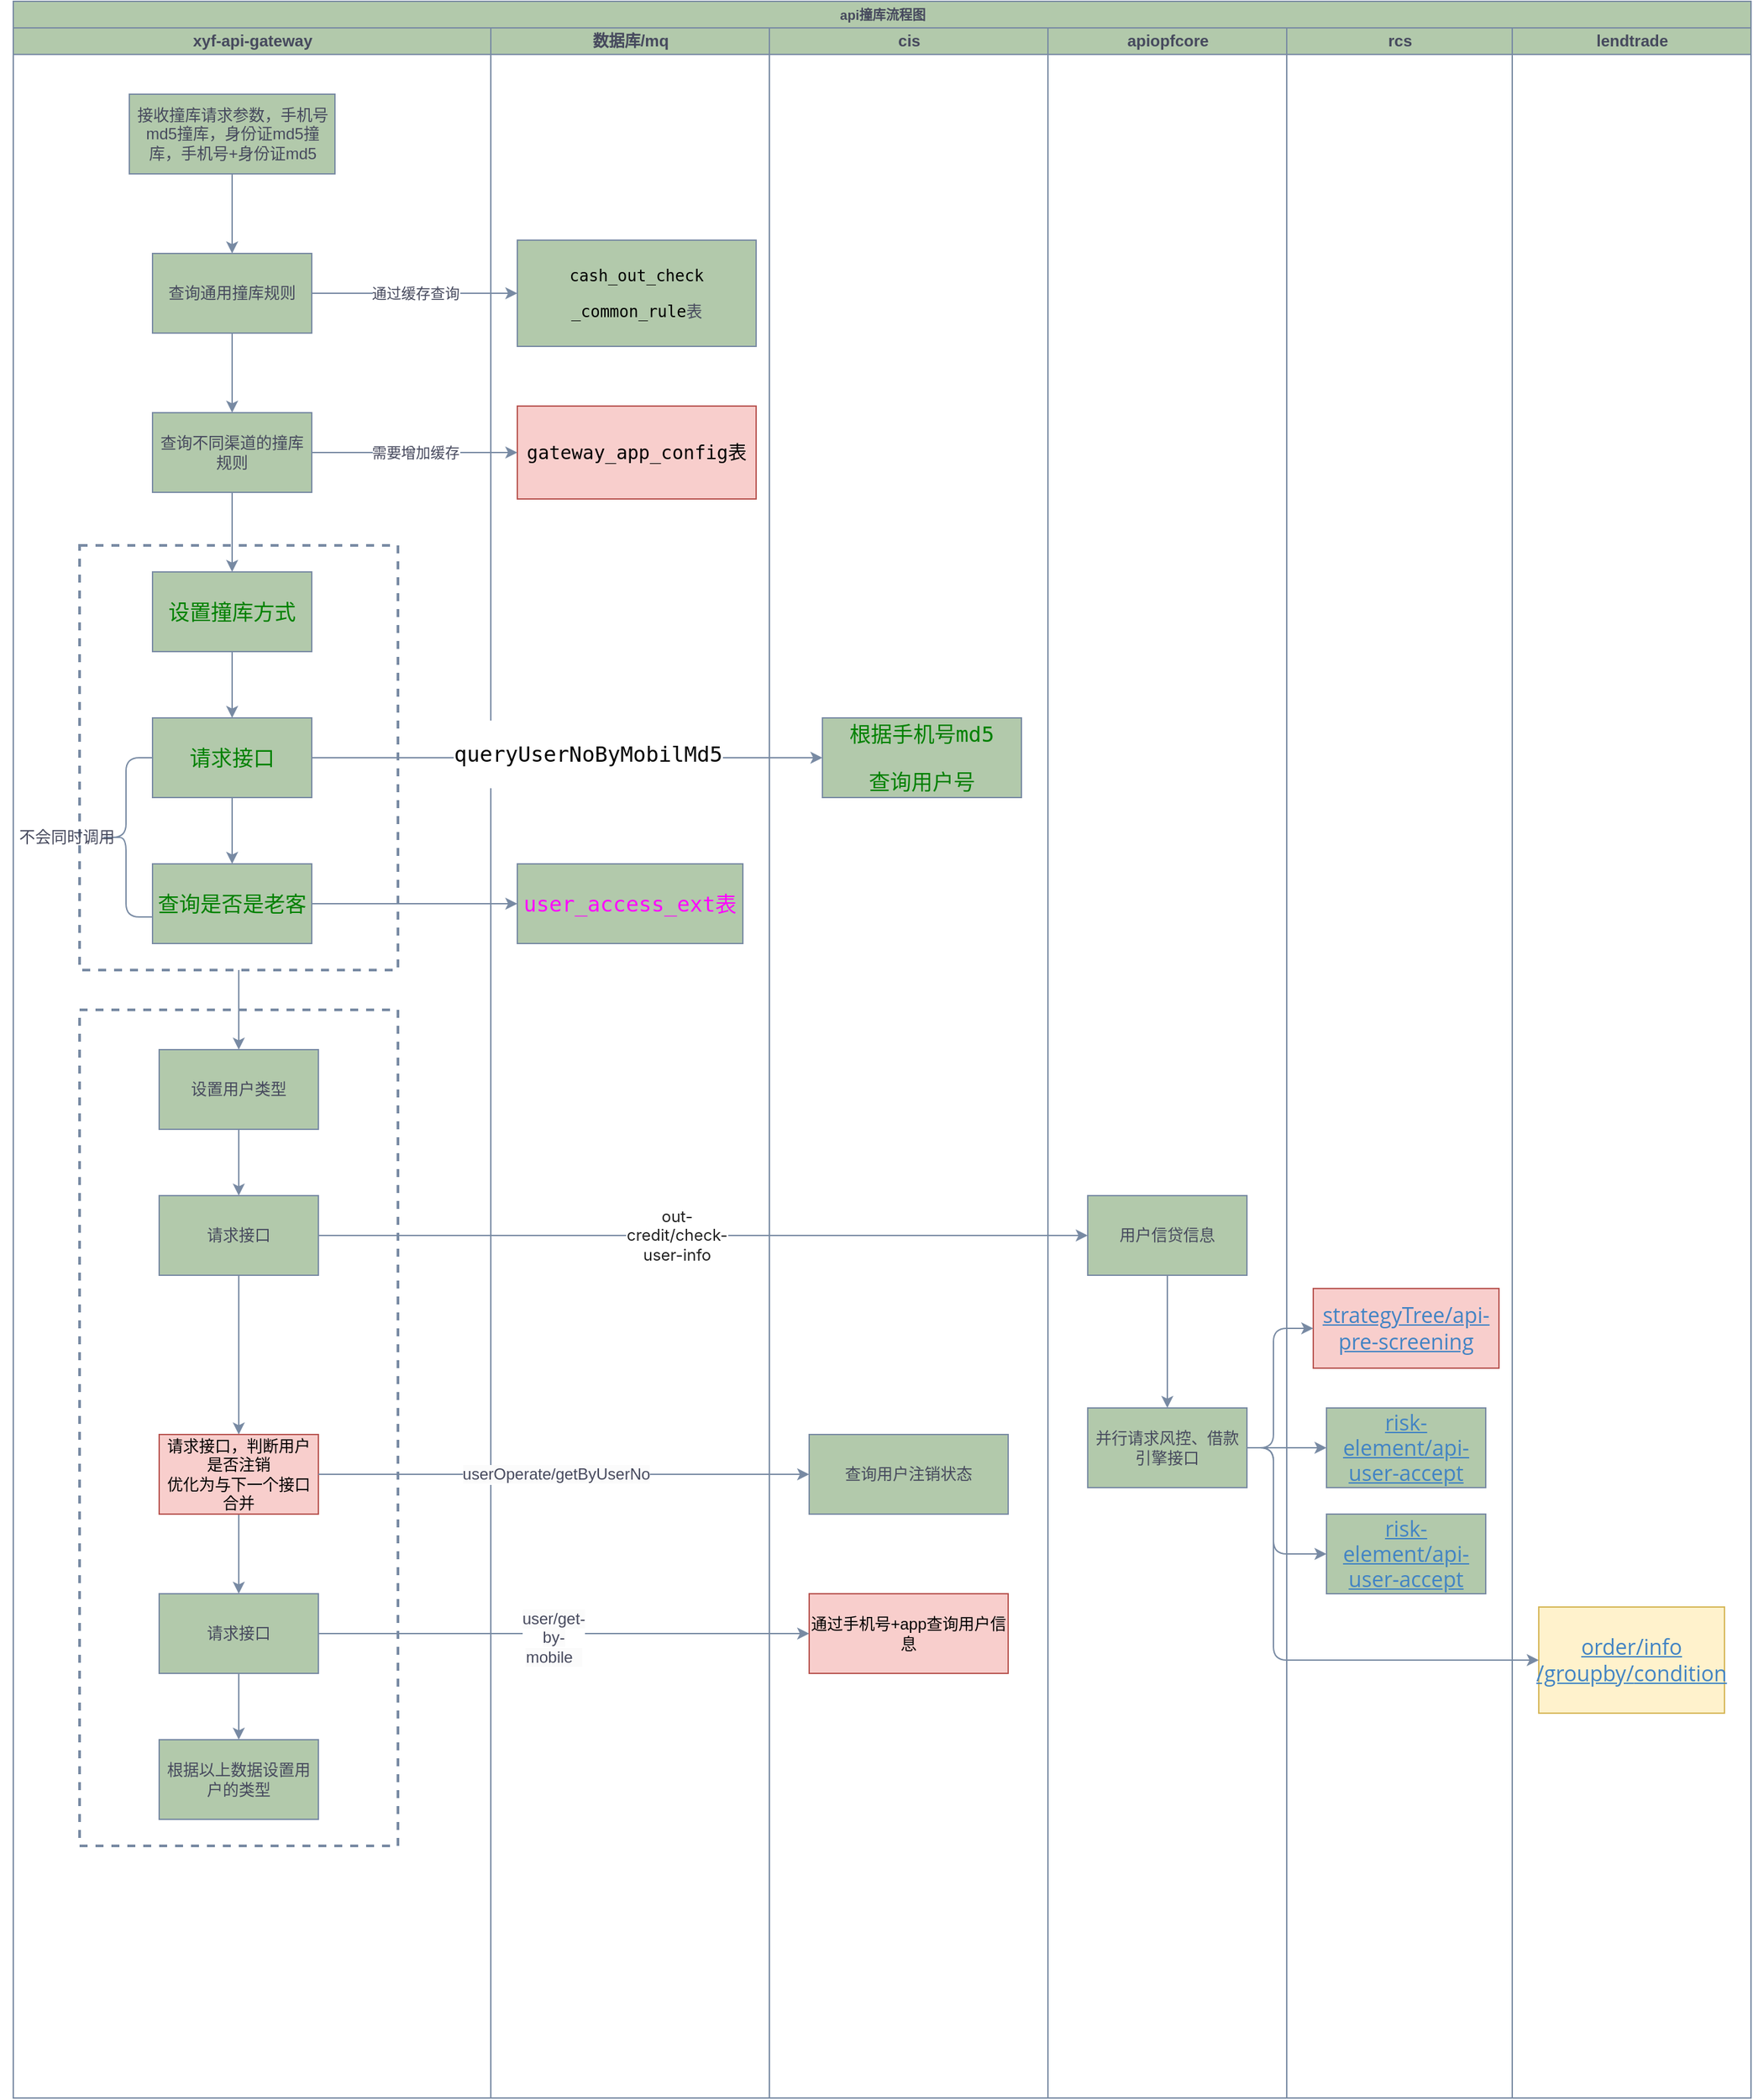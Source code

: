 <mxfile version="24.4.14" type="github">
  <diagram id="prtHgNgQTEPvFCAcTncT" name="Page-1">
    <mxGraphModel dx="899" dy="554" grid="1" gridSize="10" guides="1" tooltips="1" connect="1" arrows="1" fold="1" page="1" pageScale="1" pageWidth="827" pageHeight="1169" math="0" shadow="0">
      <root>
        <mxCell id="0" />
        <mxCell id="1" parent="0" />
        <mxCell id="2Fra0jSn8zF7LKlEDc4x-1" value="api撞库流程图" style="swimlane;childLayout=stackLayout;resizeParent=1;resizeParentMax=0;startSize=20;html=1;labelBackgroundColor=none;fillColor=#B2C9AB;strokeColor=#788AA3;fontColor=#46495D;fontSize=10;" vertex="1" parent="1">
          <mxGeometry x="170" y="60" width="1310" height="1580" as="geometry" />
        </mxCell>
        <mxCell id="2Fra0jSn8zF7LKlEDc4x-2" value="xyf-api-gateway" style="swimlane;startSize=20;html=1;labelBackgroundColor=none;fillColor=#B2C9AB;strokeColor=#788AA3;fontColor=#46495D;" vertex="1" parent="2Fra0jSn8zF7LKlEDc4x-1">
          <mxGeometry y="20" width="360" height="1560" as="geometry" />
        </mxCell>
        <mxCell id="2Fra0jSn8zF7LKlEDc4x-34" value="" style="rounded=0;whiteSpace=wrap;html=1;strokeColor=#788AA3;fontColor=#46495D;fillColor=none;strokeWidth=2;dashed=1;" vertex="1" parent="2Fra0jSn8zF7LKlEDc4x-2">
          <mxGeometry x="50" y="390" width="240" height="320" as="geometry" />
        </mxCell>
        <mxCell id="2Fra0jSn8zF7LKlEDc4x-10" value="" style="edgeStyle=orthogonalEdgeStyle;rounded=0;orthogonalLoop=1;jettySize=auto;html=1;strokeColor=#788AA3;fontColor=#46495D;fillColor=#B2C9AB;" edge="1" parent="2Fra0jSn8zF7LKlEDc4x-2" source="2Fra0jSn8zF7LKlEDc4x-7" target="2Fra0jSn8zF7LKlEDc4x-9">
          <mxGeometry relative="1" as="geometry" />
        </mxCell>
        <mxCell id="2Fra0jSn8zF7LKlEDc4x-7" value="接收撞库请求参数，手机号md5撞库，身份证md5撞库，手机号+身份证md5" style="rounded=0;whiteSpace=wrap;html=1;fillColor=#B2C9AB;strokeColor=#788AA3;labelBackgroundColor=none;fontColor=#46495D;" vertex="1" parent="2Fra0jSn8zF7LKlEDc4x-2">
          <mxGeometry x="87.5" y="50" width="155" height="60" as="geometry" />
        </mxCell>
        <mxCell id="2Fra0jSn8zF7LKlEDc4x-14" value="" style="edgeStyle=orthogonalEdgeStyle;rounded=0;orthogonalLoop=1;jettySize=auto;html=1;strokeColor=#788AA3;fontColor=#46495D;fillColor=#B2C9AB;" edge="1" parent="2Fra0jSn8zF7LKlEDc4x-2" source="2Fra0jSn8zF7LKlEDc4x-9" target="2Fra0jSn8zF7LKlEDc4x-13">
          <mxGeometry relative="1" as="geometry" />
        </mxCell>
        <mxCell id="2Fra0jSn8zF7LKlEDc4x-9" value="查询通用撞库规则" style="rounded=0;whiteSpace=wrap;html=1;fillColor=#B2C9AB;strokeColor=#788AA3;labelBackgroundColor=none;fontColor=#46495D;" vertex="1" parent="2Fra0jSn8zF7LKlEDc4x-2">
          <mxGeometry x="105" y="170" width="120" height="60" as="geometry" />
        </mxCell>
        <mxCell id="2Fra0jSn8zF7LKlEDc4x-18" value="" style="edgeStyle=orthogonalEdgeStyle;rounded=0;orthogonalLoop=1;jettySize=auto;html=1;strokeColor=#788AA3;fontColor=#46495D;fillColor=#B2C9AB;" edge="1" parent="2Fra0jSn8zF7LKlEDc4x-2" source="2Fra0jSn8zF7LKlEDc4x-13" target="2Fra0jSn8zF7LKlEDc4x-17">
          <mxGeometry relative="1" as="geometry" />
        </mxCell>
        <mxCell id="2Fra0jSn8zF7LKlEDc4x-13" value="查询不同渠道的撞库规则" style="rounded=0;whiteSpace=wrap;html=1;fillColor=#B2C9AB;strokeColor=#788AA3;labelBackgroundColor=none;fontColor=#46495D;" vertex="1" parent="2Fra0jSn8zF7LKlEDc4x-2">
          <mxGeometry x="105" y="290" width="120" height="60" as="geometry" />
        </mxCell>
        <mxCell id="2Fra0jSn8zF7LKlEDc4x-20" value="" style="edgeStyle=orthogonalEdgeStyle;rounded=0;orthogonalLoop=1;jettySize=auto;html=1;strokeColor=#788AA3;fontColor=#46495D;fillColor=#B2C9AB;" edge="1" parent="2Fra0jSn8zF7LKlEDc4x-2" source="2Fra0jSn8zF7LKlEDc4x-17" target="2Fra0jSn8zF7LKlEDc4x-19">
          <mxGeometry relative="1" as="geometry" />
        </mxCell>
        <mxCell id="2Fra0jSn8zF7LKlEDc4x-17" value="&lt;div style=&quot;color: rgb(0, 0, 0); font-family: &amp;quot;.AppleSystemUIFont&amp;quot;; font-size: 12pt;&quot;&gt;&lt;pre style=&quot;&quot;&gt;&lt;span style=&quot;color: rgb(0, 128, 0);&quot;&gt;设置撞库方式&lt;/span&gt;&lt;/pre&gt;&lt;/div&gt;" style="rounded=0;whiteSpace=wrap;html=1;fillColor=#B2C9AB;strokeColor=#788AA3;labelBackgroundColor=none;fontColor=#46495D;" vertex="1" parent="2Fra0jSn8zF7LKlEDc4x-2">
          <mxGeometry x="105" y="410" width="120" height="60" as="geometry" />
        </mxCell>
        <mxCell id="2Fra0jSn8zF7LKlEDc4x-25" value="" style="edgeStyle=orthogonalEdgeStyle;rounded=0;orthogonalLoop=1;jettySize=auto;html=1;strokeColor=#788AA3;fontColor=#46495D;fillColor=#B2C9AB;" edge="1" parent="2Fra0jSn8zF7LKlEDc4x-2" source="2Fra0jSn8zF7LKlEDc4x-19" target="2Fra0jSn8zF7LKlEDc4x-24">
          <mxGeometry relative="1" as="geometry" />
        </mxCell>
        <mxCell id="2Fra0jSn8zF7LKlEDc4x-19" value="&lt;div style=&quot;font-family: &amp;quot;.AppleSystemUIFont&amp;quot;; font-size: 12pt;&quot;&gt;&lt;pre style=&quot;&quot;&gt;&lt;font style=&quot;&quot; color=&quot;#008000&quot;&gt;请求接口&lt;/font&gt;&lt;/pre&gt;&lt;/div&gt;" style="rounded=0;whiteSpace=wrap;html=1;fillColor=#B2C9AB;strokeColor=#788AA3;labelBackgroundColor=none;fontColor=#46495D;" vertex="1" parent="2Fra0jSn8zF7LKlEDc4x-2">
          <mxGeometry x="105" y="520" width="120" height="60" as="geometry" />
        </mxCell>
        <mxCell id="2Fra0jSn8zF7LKlEDc4x-24" value="&lt;div style=&quot;font-family: &amp;quot;.AppleSystemUIFont&amp;quot;; font-size: 12pt;&quot;&gt;&lt;pre style=&quot;&quot;&gt;&lt;font style=&quot;&quot; color=&quot;#008000&quot;&gt;查询是否是老客&lt;/font&gt;&lt;/pre&gt;&lt;/div&gt;" style="rounded=0;whiteSpace=wrap;html=1;fillColor=#B2C9AB;strokeColor=#788AA3;labelBackgroundColor=none;fontColor=#46495D;" vertex="1" parent="2Fra0jSn8zF7LKlEDc4x-2">
          <mxGeometry x="105" y="630" width="120" height="60" as="geometry" />
        </mxCell>
        <mxCell id="2Fra0jSn8zF7LKlEDc4x-30" value="" style="shape=curlyBracket;whiteSpace=wrap;html=1;rounded=1;labelPosition=left;verticalLabelPosition=middle;align=right;verticalAlign=middle;strokeColor=#788AA3;fontColor=#46495D;fillColor=#B2C9AB;" vertex="1" parent="2Fra0jSn8zF7LKlEDc4x-2">
          <mxGeometry x="65" y="550" width="40" height="120" as="geometry" />
        </mxCell>
        <mxCell id="2Fra0jSn8zF7LKlEDc4x-31" value="不会同时调用" style="text;html=1;align=center;verticalAlign=middle;resizable=0;points=[];autosize=1;strokeColor=none;fillColor=none;fontColor=#46495D;" vertex="1" parent="2Fra0jSn8zF7LKlEDc4x-2">
          <mxGeometry x="-10" y="595" width="100" height="30" as="geometry" />
        </mxCell>
        <mxCell id="2Fra0jSn8zF7LKlEDc4x-36" value="" style="edgeStyle=orthogonalEdgeStyle;rounded=0;orthogonalLoop=1;jettySize=auto;html=1;strokeColor=#788AA3;fontColor=#46495D;fillColor=#B2C9AB;entryX=0.5;entryY=0;entryDx=0;entryDy=0;" edge="1" parent="2Fra0jSn8zF7LKlEDc4x-2" source="2Fra0jSn8zF7LKlEDc4x-34" target="2Fra0jSn8zF7LKlEDc4x-37">
          <mxGeometry relative="1" as="geometry">
            <mxPoint x="170" y="790" as="targetPoint" />
          </mxGeometry>
        </mxCell>
        <mxCell id="2Fra0jSn8zF7LKlEDc4x-39" value="" style="edgeStyle=orthogonalEdgeStyle;rounded=0;orthogonalLoop=1;jettySize=auto;html=1;strokeColor=#788AA3;fontColor=#46495D;fillColor=#B2C9AB;" edge="1" parent="2Fra0jSn8zF7LKlEDc4x-2" source="2Fra0jSn8zF7LKlEDc4x-37" target="2Fra0jSn8zF7LKlEDc4x-38">
          <mxGeometry relative="1" as="geometry" />
        </mxCell>
        <mxCell id="2Fra0jSn8zF7LKlEDc4x-37" value="设置用户类型" style="rounded=0;whiteSpace=wrap;html=1;fillColor=#B2C9AB;strokeColor=#788AA3;labelBackgroundColor=none;fontColor=#46495D;" vertex="1" parent="2Fra0jSn8zF7LKlEDc4x-2">
          <mxGeometry x="110" y="770" width="120" height="60" as="geometry" />
        </mxCell>
        <mxCell id="2Fra0jSn8zF7LKlEDc4x-54" value="" style="edgeStyle=orthogonalEdgeStyle;curved=0;rounded=1;orthogonalLoop=1;jettySize=auto;html=1;strokeColor=#788AA3;align=center;verticalAlign=middle;fontFamily=Helvetica;fontSize=11;fontColor=#46495D;labelBackgroundColor=default;endArrow=classic;fillColor=#B2C9AB;" edge="1" parent="2Fra0jSn8zF7LKlEDc4x-2" source="2Fra0jSn8zF7LKlEDc4x-38" target="2Fra0jSn8zF7LKlEDc4x-53">
          <mxGeometry relative="1" as="geometry" />
        </mxCell>
        <mxCell id="2Fra0jSn8zF7LKlEDc4x-38" value="请求接口" style="rounded=0;whiteSpace=wrap;html=1;fillColor=#B2C9AB;strokeColor=#788AA3;labelBackgroundColor=none;fontColor=#46495D;" vertex="1" parent="2Fra0jSn8zF7LKlEDc4x-2">
          <mxGeometry x="110" y="880" width="120" height="60" as="geometry" />
        </mxCell>
        <mxCell id="2Fra0jSn8zF7LKlEDc4x-58" style="edgeStyle=orthogonalEdgeStyle;curved=0;rounded=1;orthogonalLoop=1;jettySize=auto;html=1;entryX=0.5;entryY=0;entryDx=0;entryDy=0;strokeColor=#788AA3;align=center;verticalAlign=middle;fontFamily=Helvetica;fontSize=11;fontColor=#46495D;labelBackgroundColor=default;endArrow=classic;fillColor=#B2C9AB;" edge="1" parent="2Fra0jSn8zF7LKlEDc4x-2" source="2Fra0jSn8zF7LKlEDc4x-53" target="2Fra0jSn8zF7LKlEDc4x-57">
          <mxGeometry relative="1" as="geometry" />
        </mxCell>
        <mxCell id="2Fra0jSn8zF7LKlEDc4x-53" value="请求接口，判断用户是否注销&lt;div&gt;优化为与下一个接口合并&lt;/div&gt;" style="rounded=0;whiteSpace=wrap;html=1;fillColor=#f8cecc;strokeColor=#b85450;labelBackgroundColor=none;" vertex="1" parent="2Fra0jSn8zF7LKlEDc4x-2">
          <mxGeometry x="110" y="1060" width="120" height="60" as="geometry" />
        </mxCell>
        <mxCell id="2Fra0jSn8zF7LKlEDc4x-66" value="" style="edgeStyle=orthogonalEdgeStyle;curved=0;rounded=1;orthogonalLoop=1;jettySize=auto;html=1;strokeColor=#788AA3;align=center;verticalAlign=middle;fontFamily=Helvetica;fontSize=11;fontColor=#46495D;labelBackgroundColor=default;endArrow=classic;fillColor=#B2C9AB;" edge="1" parent="2Fra0jSn8zF7LKlEDc4x-2" source="2Fra0jSn8zF7LKlEDc4x-57" target="2Fra0jSn8zF7LKlEDc4x-65">
          <mxGeometry relative="1" as="geometry" />
        </mxCell>
        <mxCell id="2Fra0jSn8zF7LKlEDc4x-57" value="请求接口" style="rounded=0;whiteSpace=wrap;html=1;fillColor=#B2C9AB;strokeColor=#788AA3;labelBackgroundColor=none;fontColor=#46495D;" vertex="1" parent="2Fra0jSn8zF7LKlEDc4x-2">
          <mxGeometry x="110" y="1180" width="120" height="60" as="geometry" />
        </mxCell>
        <mxCell id="2Fra0jSn8zF7LKlEDc4x-65" value="根据以上数据设置用户的类型" style="rounded=0;whiteSpace=wrap;html=1;fillColor=#B2C9AB;strokeColor=#788AA3;labelBackgroundColor=none;fontColor=#46495D;" vertex="1" parent="2Fra0jSn8zF7LKlEDc4x-2">
          <mxGeometry x="110" y="1290" width="120" height="60" as="geometry" />
        </mxCell>
        <mxCell id="2Fra0jSn8zF7LKlEDc4x-67" value="" style="rounded=0;whiteSpace=wrap;html=1;strokeColor=#788AA3;fontColor=#46495D;fillColor=none;strokeWidth=2;dashed=1;" vertex="1" parent="2Fra0jSn8zF7LKlEDc4x-2">
          <mxGeometry x="50" y="740" width="240" height="630" as="geometry" />
        </mxCell>
        <mxCell id="2Fra0jSn8zF7LKlEDc4x-8" value="数据库/mq" style="swimlane;startSize=20;html=1;labelBackgroundColor=none;fillColor=#B2C9AB;strokeColor=#788AA3;fontColor=#46495D;" vertex="1" parent="2Fra0jSn8zF7LKlEDc4x-1">
          <mxGeometry x="360" y="20" width="210" height="1560" as="geometry" />
        </mxCell>
        <mxCell id="2Fra0jSn8zF7LKlEDc4x-11" value="&lt;div style=&quot;font-family: Menlo-Regular, monospace; font-size: 12px;&quot;&gt;&lt;pre style=&quot;&quot;&gt;&lt;font color=&quot;#000000&quot;&gt;cash_out_check&lt;/font&gt;&lt;/pre&gt;&lt;pre style=&quot;&quot;&gt;&lt;font color=&quot;#000000&quot;&gt;_common_rule&lt;/font&gt;表&lt;/pre&gt;&lt;/div&gt;" style="html=1;fillColor=#B2C9AB;strokeColor=#788AA3;fontColor=#46495D;rounded=0;labelBackgroundColor=none;fontSize=11;whiteSpace=wrap;" vertex="1" parent="2Fra0jSn8zF7LKlEDc4x-8">
          <mxGeometry x="20" y="160" width="180" height="80" as="geometry" />
        </mxCell>
        <mxCell id="2Fra0jSn8zF7LKlEDc4x-15" value="&lt;div style=&quot;font-family: Menlo-Regular, monospace;&quot;&gt;&lt;pre style=&quot;&quot;&gt;&lt;font style=&quot;font-size: 14px;&quot;&gt;gateway_app_config表&lt;/font&gt;&lt;/pre&gt;&lt;/div&gt;" style="rounded=0;whiteSpace=wrap;html=1;fillColor=#f8cecc;strokeColor=#b85450;labelBackgroundColor=none;" vertex="1" parent="2Fra0jSn8zF7LKlEDc4x-8">
          <mxGeometry x="20" y="285" width="180" height="70" as="geometry" />
        </mxCell>
        <mxCell id="2Fra0jSn8zF7LKlEDc4x-26" value="&lt;div style=&quot;font-family: &amp;quot;.AppleSystemUIFont&amp;quot;; font-size: 12pt;&quot;&gt;&lt;pre style=&quot;&quot;&gt;&lt;div style=&quot;color: rgb(0, 0, 0); font-family: Menlo-Regular, monospace; font-size: 12pt;&quot;&gt;&lt;pre style=&quot;&quot;&gt;&lt;span style=&quot;color: rgb(255, 0, 255);&quot;&gt;user_access_ext表&lt;/span&gt;&lt;/pre&gt;&lt;/div&gt;&lt;/pre&gt;&lt;/div&gt;" style="rounded=0;whiteSpace=wrap;html=1;fillColor=#B2C9AB;strokeColor=#788AA3;labelBackgroundColor=none;fontColor=#46495D;" vertex="1" parent="2Fra0jSn8zF7LKlEDc4x-8">
          <mxGeometry x="20" y="630" width="170" height="60" as="geometry" />
        </mxCell>
        <mxCell id="2Fra0jSn8zF7LKlEDc4x-3" value="cis" style="swimlane;startSize=20;html=1;labelBackgroundColor=none;fillColor=#B2C9AB;strokeColor=#788AA3;fontColor=#46495D;" vertex="1" parent="2Fra0jSn8zF7LKlEDc4x-1">
          <mxGeometry x="570" y="20" width="210" height="1560" as="geometry" />
        </mxCell>
        <mxCell id="2Fra0jSn8zF7LKlEDc4x-21" value="&lt;div style=&quot;font-family: &amp;quot;.AppleSystemUIFont&amp;quot;; font-size: 12pt;&quot;&gt;&lt;pre style=&quot;&quot;&gt;&lt;font style=&quot;&quot; color=&quot;#008000&quot;&gt;根据手机号md5&lt;/font&gt;&lt;/pre&gt;&lt;pre style=&quot;&quot;&gt;&lt;font style=&quot;&quot; color=&quot;#008000&quot;&gt;查询用户号&lt;/font&gt;&lt;/pre&gt;&lt;/div&gt;" style="rounded=0;html=1;fillColor=#B2C9AB;strokeColor=#788AA3;labelBackgroundColor=none;fontColor=#46495D;whiteSpace=wrap;" vertex="1" parent="2Fra0jSn8zF7LKlEDc4x-3">
          <mxGeometry x="40" y="520" width="150" height="60" as="geometry" />
        </mxCell>
        <mxCell id="2Fra0jSn8zF7LKlEDc4x-55" value="查询用户注销状态" style="rounded=0;whiteSpace=wrap;html=1;fillColor=#B2C9AB;strokeColor=#788AA3;labelBackgroundColor=none;fontColor=#46495D;" vertex="1" parent="2Fra0jSn8zF7LKlEDc4x-3">
          <mxGeometry x="30" y="1060" width="150" height="60" as="geometry" />
        </mxCell>
        <mxCell id="2Fra0jSn8zF7LKlEDc4x-59" value="通过手机号+app查询用户信息" style="rounded=0;whiteSpace=wrap;html=1;fillColor=#f8cecc;strokeColor=#b85450;labelBackgroundColor=none;" vertex="1" parent="2Fra0jSn8zF7LKlEDc4x-3">
          <mxGeometry x="30" y="1180" width="150" height="60" as="geometry" />
        </mxCell>
        <mxCell id="2Fra0jSn8zF7LKlEDc4x-4" value="apiopfcore" style="swimlane;startSize=20;html=1;labelBackgroundColor=none;fillColor=#B2C9AB;strokeColor=#788AA3;fontColor=#46495D;" vertex="1" parent="2Fra0jSn8zF7LKlEDc4x-1">
          <mxGeometry x="780" y="20" width="180" height="1560" as="geometry" />
        </mxCell>
        <mxCell id="2Fra0jSn8zF7LKlEDc4x-44" value="" style="edgeStyle=orthogonalEdgeStyle;rounded=0;orthogonalLoop=1;jettySize=auto;html=1;strokeColor=#788AA3;fontColor=#46495D;fillColor=#B2C9AB;" edge="1" parent="2Fra0jSn8zF7LKlEDc4x-4" source="2Fra0jSn8zF7LKlEDc4x-40" target="2Fra0jSn8zF7LKlEDc4x-43">
          <mxGeometry relative="1" as="geometry" />
        </mxCell>
        <mxCell id="2Fra0jSn8zF7LKlEDc4x-40" value="用户信贷信息" style="rounded=0;whiteSpace=wrap;html=1;fillColor=#B2C9AB;strokeColor=#788AA3;labelBackgroundColor=none;fontColor=#46495D;" vertex="1" parent="2Fra0jSn8zF7LKlEDc4x-4">
          <mxGeometry x="30" y="880" width="120" height="60" as="geometry" />
        </mxCell>
        <mxCell id="2Fra0jSn8zF7LKlEDc4x-43" value="并行请求风控、借款引擎接口" style="rounded=0;whiteSpace=wrap;html=1;fillColor=#B2C9AB;strokeColor=#788AA3;labelBackgroundColor=none;fontColor=#46495D;" vertex="1" parent="2Fra0jSn8zF7LKlEDc4x-4">
          <mxGeometry x="30" y="1040" width="120" height="60" as="geometry" />
        </mxCell>
        <mxCell id="2Fra0jSn8zF7LKlEDc4x-6" value="rcs" style="swimlane;startSize=20;html=1;labelBackgroundColor=none;fillColor=#B2C9AB;strokeColor=#788AA3;fontColor=#46495D;" vertex="1" parent="2Fra0jSn8zF7LKlEDc4x-1">
          <mxGeometry x="960" y="20" width="170" height="1560" as="geometry" />
        </mxCell>
        <mxCell id="2Fra0jSn8zF7LKlEDc4x-45" value="&lt;a style=&quot;box-sizing: border-box; cursor: pointer; color: rgb(65, 131, 196); -webkit-user-drag: none; font-family: &amp;quot;Open Sans&amp;quot;, &amp;quot;Clear Sans&amp;quot;, &amp;quot;Helvetica Neue&amp;quot;, Helvetica, Arial, &amp;quot;Segoe UI Emoji&amp;quot;, sans-serif; font-size: 16px; orphans: 4; text-align: start; white-space-collapse: preserve; text-size-adjust: auto;&quot; href=&quot;http://rcs-provider.xinfei.io/strategyTree/api-pre-screening&quot;&gt;strategyTree/api-pre-screening&lt;/a&gt;" style="rounded=0;whiteSpace=wrap;html=1;fillColor=#f8cecc;strokeColor=#b85450;labelBackgroundColor=none;" vertex="1" parent="2Fra0jSn8zF7LKlEDc4x-6">
          <mxGeometry x="20" y="950" width="140" height="60" as="geometry" />
        </mxCell>
        <mxCell id="2Fra0jSn8zF7LKlEDc4x-47" value="&lt;a style=&quot;box-sizing: border-box; cursor: pointer; color: rgb(65, 131, 196); outline: 0px; -webkit-user-drag: none; font-family: &amp;quot;Open Sans&amp;quot;, &amp;quot;Clear Sans&amp;quot;, &amp;quot;Helvetica Neue&amp;quot;, Helvetica, Arial, &amp;quot;Segoe UI Emoji&amp;quot;, sans-serif; font-size: 16px; orphans: 4; text-align: start; white-space-collapse: preserve; text-size-adjust: auto;&quot; href=&quot;http://rcs-provider.xinfei.io/risk-element/api-user-accept&quot;&gt;risk-element/api-user-accept&lt;/a&gt;" style="rounded=0;whiteSpace=wrap;html=1;fillColor=#B2C9AB;strokeColor=#788AA3;labelBackgroundColor=none;fontColor=#46495D;" vertex="1" parent="2Fra0jSn8zF7LKlEDc4x-6">
          <mxGeometry x="30" y="1040" width="120" height="60" as="geometry" />
        </mxCell>
        <mxCell id="2Fra0jSn8zF7LKlEDc4x-48" value="&lt;a href=&quot;http://rcs-provider.xinfei.io/risk-element/api-user-accept&quot; style=&quot;box-sizing: border-box; cursor: pointer; color: rgb(65, 131, 196); outline: 0px; -webkit-user-drag: none; font-family: &amp;quot;Open Sans&amp;quot;, &amp;quot;Clear Sans&amp;quot;, &amp;quot;Helvetica Neue&amp;quot;, Helvetica, Arial, &amp;quot;Segoe UI Emoji&amp;quot;, sans-serif; font-size: 16px; orphans: 4; text-align: start; white-space-collapse: preserve; text-size-adjust: auto;&quot;&gt;risk-element/api-user-accept&lt;/a&gt;" style="rounded=0;whiteSpace=wrap;html=1;fillColor=#B2C9AB;strokeColor=#788AA3;labelBackgroundColor=none;fontColor=#46495D;" vertex="1" parent="2Fra0jSn8zF7LKlEDc4x-6">
          <mxGeometry x="30" y="1120" width="120" height="60" as="geometry" />
        </mxCell>
        <mxCell id="2Fra0jSn8zF7LKlEDc4x-5" value="lendtrade" style="swimlane;startSize=20;html=1;labelBackgroundColor=none;fillColor=#B2C9AB;strokeColor=#788AA3;fontColor=#46495D;" vertex="1" parent="2Fra0jSn8zF7LKlEDc4x-1">
          <mxGeometry x="1130" y="20" width="180" height="1560" as="geometry" />
        </mxCell>
        <mxCell id="2Fra0jSn8zF7LKlEDc4x-51" value="&lt;a style=&quot;box-sizing: border-box; cursor: pointer; color: rgb(65, 131, 196); outline: 0px; -webkit-user-drag: none; font-family: &amp;quot;Open Sans&amp;quot;, &amp;quot;Clear Sans&amp;quot;, &amp;quot;Helvetica Neue&amp;quot;, Helvetica, Arial, &amp;quot;Segoe UI Emoji&amp;quot;, sans-serif; font-size: 16px; orphans: 4; text-align: start; white-space-collapse: preserve; text-size-adjust: auto;&quot; href=&quot;http://lendtrade.xinfei.io/lend/query/v1/order/info/groupby/condition&quot;&gt;order/info&lt;/a&gt;&lt;div&gt;&lt;a style=&quot;box-sizing: border-box; cursor: pointer; color: rgb(65, 131, 196); outline: 0px; -webkit-user-drag: none; font-family: &amp;quot;Open Sans&amp;quot;, &amp;quot;Clear Sans&amp;quot;, &amp;quot;Helvetica Neue&amp;quot;, Helvetica, Arial, &amp;quot;Segoe UI Emoji&amp;quot;, sans-serif; font-size: 16px; orphans: 4; text-align: start; white-space-collapse: preserve; text-size-adjust: auto;&quot; href=&quot;http://lendtrade.xinfei.io/lend/query/v1/order/info/groupby/condition&quot;&gt;/groupby/&lt;/a&gt;&lt;a style=&quot;background-color: initial; white-space-collapse: preserve; box-sizing: border-box; cursor: pointer; color: rgb(65, 131, 196); outline: 0px; -webkit-user-drag: none; font-family: &amp;quot;Open Sans&amp;quot;, &amp;quot;Clear Sans&amp;quot;, &amp;quot;Helvetica Neue&amp;quot;, Helvetica, Arial, &amp;quot;Segoe UI Emoji&amp;quot;, sans-serif; font-size: 16px; orphans: 4; text-align: start; text-size-adjust: auto;&quot; href=&quot;http://lendtrade.xinfei.io/lend/query/v1/order/info/groupby/condition&quot;&gt;condition&lt;/a&gt;&lt;/div&gt;" style="rounded=0;html=1;fillColor=#fff2cc;strokeColor=#d6b656;labelBackgroundColor=none;whiteSpace=wrap;" vertex="1" parent="2Fra0jSn8zF7LKlEDc4x-5">
          <mxGeometry x="20" y="1190" width="140" height="80" as="geometry" />
        </mxCell>
        <mxCell id="2Fra0jSn8zF7LKlEDc4x-12" value="通过缓存查询" style="edgeStyle=orthogonalEdgeStyle;rounded=0;orthogonalLoop=1;jettySize=auto;html=1;strokeColor=#788AA3;fontColor=#46495D;fillColor=#B2C9AB;" edge="1" parent="2Fra0jSn8zF7LKlEDc4x-1" source="2Fra0jSn8zF7LKlEDc4x-9" target="2Fra0jSn8zF7LKlEDc4x-11">
          <mxGeometry relative="1" as="geometry" />
        </mxCell>
        <mxCell id="2Fra0jSn8zF7LKlEDc4x-16" value="需要增加缓存" style="edgeStyle=orthogonalEdgeStyle;rounded=0;orthogonalLoop=1;jettySize=auto;html=1;strokeColor=#788AA3;fontColor=#46495D;fillColor=#B2C9AB;" edge="1" parent="2Fra0jSn8zF7LKlEDc4x-1" source="2Fra0jSn8zF7LKlEDc4x-13" target="2Fra0jSn8zF7LKlEDc4x-15">
          <mxGeometry relative="1" as="geometry" />
        </mxCell>
        <mxCell id="2Fra0jSn8zF7LKlEDc4x-22" style="edgeStyle=orthogonalEdgeStyle;rounded=0;orthogonalLoop=1;jettySize=auto;html=1;entryX=0;entryY=0.5;entryDx=0;entryDy=0;strokeColor=#788AA3;fontColor=#46495D;fillColor=#B2C9AB;" edge="1" parent="2Fra0jSn8zF7LKlEDc4x-1" source="2Fra0jSn8zF7LKlEDc4x-19" target="2Fra0jSn8zF7LKlEDc4x-21">
          <mxGeometry relative="1" as="geometry" />
        </mxCell>
        <mxCell id="2Fra0jSn8zF7LKlEDc4x-23" value="&lt;div style=&quot;font-family: Menlo-Regular, monospace; font-size: 12pt;&quot;&gt;&lt;pre style=&quot;&quot;&gt;&lt;font style=&quot;&quot; color=&quot;#000000&quot;&gt;queryUserNoByMobilMd5&lt;/font&gt;&lt;/pre&gt;&lt;/div&gt;" style="edgeLabel;html=1;align=center;verticalAlign=middle;resizable=0;points=[];strokeColor=#788AA3;fontColor=#46495D;fillColor=#B2C9AB;" vertex="1" connectable="0" parent="2Fra0jSn8zF7LKlEDc4x-22">
          <mxGeometry x="0.077" y="3" relative="1" as="geometry">
            <mxPoint as="offset" />
          </mxGeometry>
        </mxCell>
        <mxCell id="2Fra0jSn8zF7LKlEDc4x-27" style="edgeStyle=orthogonalEdgeStyle;rounded=0;orthogonalLoop=1;jettySize=auto;html=1;strokeColor=#788AA3;fontColor=#46495D;fillColor=#B2C9AB;" edge="1" parent="2Fra0jSn8zF7LKlEDc4x-1" source="2Fra0jSn8zF7LKlEDc4x-24" target="2Fra0jSn8zF7LKlEDc4x-26">
          <mxGeometry relative="1" as="geometry" />
        </mxCell>
        <mxCell id="2Fra0jSn8zF7LKlEDc4x-41" style="edgeStyle=orthogonalEdgeStyle;rounded=0;orthogonalLoop=1;jettySize=auto;html=1;strokeColor=#788AA3;fontColor=#46495D;fillColor=#B2C9AB;" edge="1" parent="2Fra0jSn8zF7LKlEDc4x-1" source="2Fra0jSn8zF7LKlEDc4x-38" target="2Fra0jSn8zF7LKlEDc4x-40">
          <mxGeometry relative="1" as="geometry" />
        </mxCell>
        <mxCell id="2Fra0jSn8zF7LKlEDc4x-42" value="&lt;span style=&quot;color: rgb(33, 33, 33); font-family: Inter, system-ui, -apple-system, &amp;quot;system-ui&amp;quot;, &amp;quot;Segoe UI&amp;quot;, Roboto, Oxygen, Ubuntu, Cantarell, &amp;quot;Fira Sans&amp;quot;, &amp;quot;Droid Sans&amp;quot;, Helvetica, Arial, sans-serif; font-size: 12px; text-align: left; white-space: pre-wrap;&quot;&gt;out-credit/check-user-info&lt;/span&gt;" style="edgeLabel;html=1;align=center;verticalAlign=middle;resizable=0;points=[];strokeColor=#788AA3;fontColor=#46495D;fillColor=#B2C9AB;" vertex="1" connectable="0" parent="2Fra0jSn8zF7LKlEDc4x-41">
          <mxGeometry x="-0.031" y="1" relative="1" as="geometry">
            <mxPoint x="-11" y="1" as="offset" />
          </mxGeometry>
        </mxCell>
        <mxCell id="2Fra0jSn8zF7LKlEDc4x-46" value="" style="edgeStyle=orthogonalEdgeStyle;rounded=1;orthogonalLoop=1;jettySize=auto;html=1;strokeColor=#788AA3;fontColor=#46495D;fillColor=#B2C9AB;curved=0;" edge="1" parent="2Fra0jSn8zF7LKlEDc4x-1" source="2Fra0jSn8zF7LKlEDc4x-43" target="2Fra0jSn8zF7LKlEDc4x-45">
          <mxGeometry relative="1" as="geometry">
            <Array as="points">
              <mxPoint x="950" y="1090" />
              <mxPoint x="950" y="1000" />
            </Array>
          </mxGeometry>
        </mxCell>
        <mxCell id="2Fra0jSn8zF7LKlEDc4x-49" style="edgeStyle=orthogonalEdgeStyle;rounded=0;orthogonalLoop=1;jettySize=auto;html=1;entryX=0;entryY=0.5;entryDx=0;entryDy=0;strokeColor=#788AA3;fontColor=#46495D;fillColor=#B2C9AB;" edge="1" parent="2Fra0jSn8zF7LKlEDc4x-1" source="2Fra0jSn8zF7LKlEDc4x-43" target="2Fra0jSn8zF7LKlEDc4x-47">
          <mxGeometry relative="1" as="geometry" />
        </mxCell>
        <mxCell id="2Fra0jSn8zF7LKlEDc4x-50" style="edgeStyle=orthogonalEdgeStyle;rounded=1;orthogonalLoop=1;jettySize=auto;html=1;exitX=1;exitY=0.5;exitDx=0;exitDy=0;entryX=0;entryY=0.5;entryDx=0;entryDy=0;strokeColor=#788AA3;fontColor=#46495D;fillColor=#B2C9AB;curved=0;" edge="1" parent="2Fra0jSn8zF7LKlEDc4x-1" source="2Fra0jSn8zF7LKlEDc4x-43" target="2Fra0jSn8zF7LKlEDc4x-48">
          <mxGeometry relative="1" as="geometry">
            <Array as="points">
              <mxPoint x="950" y="1090" />
              <mxPoint x="950" y="1170" />
            </Array>
          </mxGeometry>
        </mxCell>
        <mxCell id="2Fra0jSn8zF7LKlEDc4x-52" style="edgeStyle=orthogonalEdgeStyle;rounded=1;orthogonalLoop=1;jettySize=auto;html=1;exitX=1;exitY=0.5;exitDx=0;exitDy=0;entryX=0;entryY=0.5;entryDx=0;entryDy=0;strokeColor=#788AA3;fontColor=#46495D;fillColor=#B2C9AB;curved=0;" edge="1" parent="2Fra0jSn8zF7LKlEDc4x-1" source="2Fra0jSn8zF7LKlEDc4x-43" target="2Fra0jSn8zF7LKlEDc4x-51">
          <mxGeometry relative="1" as="geometry">
            <Array as="points">
              <mxPoint x="950" y="1090" />
              <mxPoint x="950" y="1250" />
            </Array>
          </mxGeometry>
        </mxCell>
        <mxCell id="2Fra0jSn8zF7LKlEDc4x-56" style="edgeStyle=orthogonalEdgeStyle;curved=0;rounded=1;orthogonalLoop=1;jettySize=auto;html=1;entryX=0;entryY=0.5;entryDx=0;entryDy=0;strokeColor=#788AA3;align=center;verticalAlign=middle;fontFamily=Helvetica;fontSize=11;fontColor=#46495D;labelBackgroundColor=default;endArrow=classic;fillColor=#B2C9AB;" edge="1" parent="2Fra0jSn8zF7LKlEDc4x-1" source="2Fra0jSn8zF7LKlEDc4x-53" target="2Fra0jSn8zF7LKlEDc4x-55">
          <mxGeometry relative="1" as="geometry" />
        </mxCell>
        <mxCell id="2Fra0jSn8zF7LKlEDc4x-62" value="&lt;span style=&quot;font-size: 12px; text-wrap: wrap; background-color: rgb(251, 251, 251);&quot;&gt;userOperate/getByUserNo&lt;/span&gt;" style="edgeLabel;html=1;align=center;verticalAlign=middle;resizable=0;points=[];strokeColor=#788AA3;fontFamily=Helvetica;fontSize=11;fontColor=#46495D;labelBackgroundColor=default;fillColor=#B2C9AB;" vertex="1" connectable="0" parent="2Fra0jSn8zF7LKlEDc4x-56">
          <mxGeometry x="-0.032" relative="1" as="geometry">
            <mxPoint as="offset" />
          </mxGeometry>
        </mxCell>
        <mxCell id="2Fra0jSn8zF7LKlEDc4x-60" style="edgeStyle=orthogonalEdgeStyle;curved=0;rounded=1;orthogonalLoop=1;jettySize=auto;html=1;entryX=0;entryY=0.5;entryDx=0;entryDy=0;strokeColor=#788AA3;align=center;verticalAlign=middle;fontFamily=Helvetica;fontSize=11;fontColor=#46495D;labelBackgroundColor=default;endArrow=classic;fillColor=#B2C9AB;" edge="1" parent="2Fra0jSn8zF7LKlEDc4x-1" source="2Fra0jSn8zF7LKlEDc4x-57" target="2Fra0jSn8zF7LKlEDc4x-59">
          <mxGeometry relative="1" as="geometry" />
        </mxCell>
        <mxCell id="2Fra0jSn8zF7LKlEDc4x-61" value="" style="edgeLabel;html=1;align=center;verticalAlign=middle;resizable=0;points=[];strokeColor=#788AA3;fontFamily=Helvetica;fontSize=11;fontColor=#46495D;labelBackgroundColor=default;fillColor=#B2C9AB;" vertex="1" connectable="0" parent="2Fra0jSn8zF7LKlEDc4x-60">
          <mxGeometry x="-0.065" y="4" relative="1" as="geometry">
            <mxPoint as="offset" />
          </mxGeometry>
        </mxCell>
        <mxCell id="2Fra0jSn8zF7LKlEDc4x-63" value="" style="edgeLabel;html=1;align=center;verticalAlign=middle;resizable=0;points=[];strokeColor=#788AA3;fontFamily=Helvetica;fontSize=11;fontColor=#46495D;labelBackgroundColor=default;fillColor=#B2C9AB;" vertex="1" connectable="0" parent="2Fra0jSn8zF7LKlEDc4x-60">
          <mxGeometry x="-0.097" y="4" relative="1" as="geometry">
            <mxPoint as="offset" />
          </mxGeometry>
        </mxCell>
        <mxCell id="2Fra0jSn8zF7LKlEDc4x-64" value="&lt;span style=&quot;font-size: 12px; text-wrap: wrap; background-color: rgb(251, 251, 251);&quot;&gt;user/get-by-mobile&amp;nbsp;&amp;nbsp;&lt;/span&gt;" style="edgeLabel;html=1;align=center;verticalAlign=middle;resizable=0;points=[];strokeColor=#788AA3;fontFamily=Helvetica;fontSize=11;fontColor=#46495D;labelBackgroundColor=default;fillColor=#B2C9AB;" vertex="1" connectable="0" parent="2Fra0jSn8zF7LKlEDc4x-60">
          <mxGeometry x="-0.043" y="-3" relative="1" as="geometry">
            <mxPoint as="offset" />
          </mxGeometry>
        </mxCell>
      </root>
    </mxGraphModel>
  </diagram>
</mxfile>
